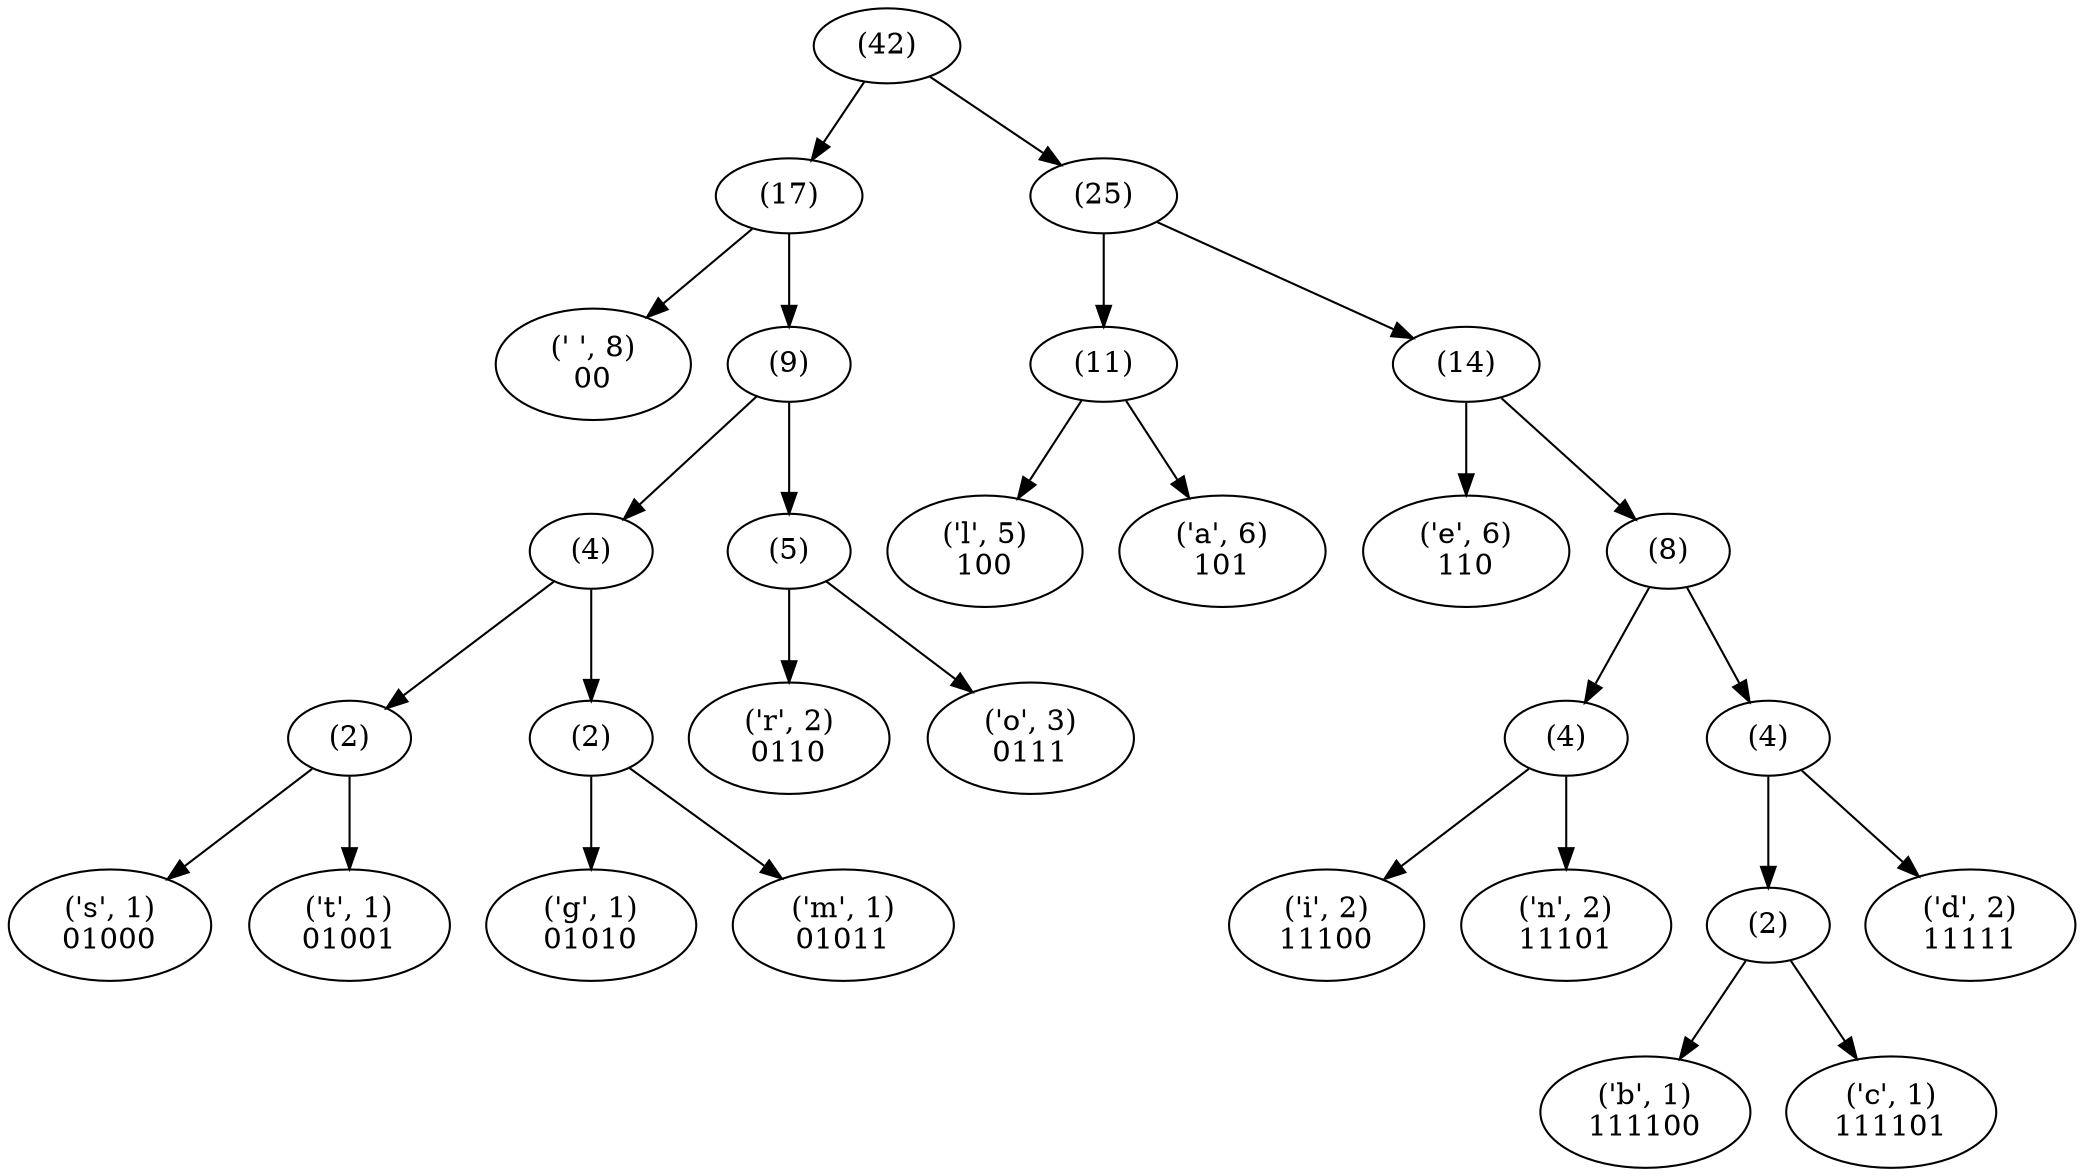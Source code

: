 //10100111101101111100101100100011100011011001010101100101111110111001110101110001000110001001100001011111000110101001101000011111111001101110101001110
//a caballo regalado no se le mira el diente
digraph G {
0 [ label = " (42) 
" ]; 
1 [ label = " (17) 
" ]; 
2 [ label = " (' ', 8) 
00" ]; 
3 [ label = " (9) 
" ]; 
4 [ label = " (4) 
" ]; 
5 [ label = " (2) 
" ]; 
6 [ label = " ('s', 1) 
01000" ]; 
7 [ label = " ('t', 1) 
01001" ]; 
8 [ label = " (2) 
" ]; 
9 [ label = " ('g', 1) 
01010" ]; 
10 [ label = " ('m', 1) 
01011" ]; 
11 [ label = " (5) 
" ]; 
12 [ label = " ('r', 2) 
0110" ]; 
13 [ label = " ('o', 3) 
0111" ]; 
14 [ label = " (25) 
" ]; 
15 [ label = " (11) 
" ]; 
16 [ label = " ('l', 5) 
100" ]; 
17 [ label = " ('a', 6) 
101" ]; 
18 [ label = " (14) 
" ]; 
19 [ label = " ('e', 6) 
110" ]; 
20 [ label = " (8) 
" ]; 
21 [ label = " (4) 
" ]; 
22 [ label = " ('i', 2) 
11100" ]; 
23 [ label = " ('n', 2) 
11101" ]; 
24 [ label = " (4) 
" ]; 
25 [ label = " (2) 
" ]; 
26 [ label = " ('b', 1) 
111100" ]; 
27 [ label = " ('c', 1) 
111101" ]; 
28 [ label = " ('d', 2) 
11111" ]; 
0 -> 1; 
0 -> 14; 
1 -> 2; 
1 -> 3; 
3 -> 4; 
3 -> 11; 
4 -> 5; 
4 -> 8; 
5 -> 6; 
5 -> 7; 
8 -> 9; 
8 -> 10; 
11 -> 12; 
11 -> 13; 
14 -> 15; 
14 -> 18; 
15 -> 16; 
15 -> 17; 
18 -> 19; 
18 -> 20; 
20 -> 21; 
20 -> 24; 
21 -> 22; 
21 -> 23; 
24 -> 25; 
24 -> 28; 
25 -> 26; 
25 -> 27; 
}
